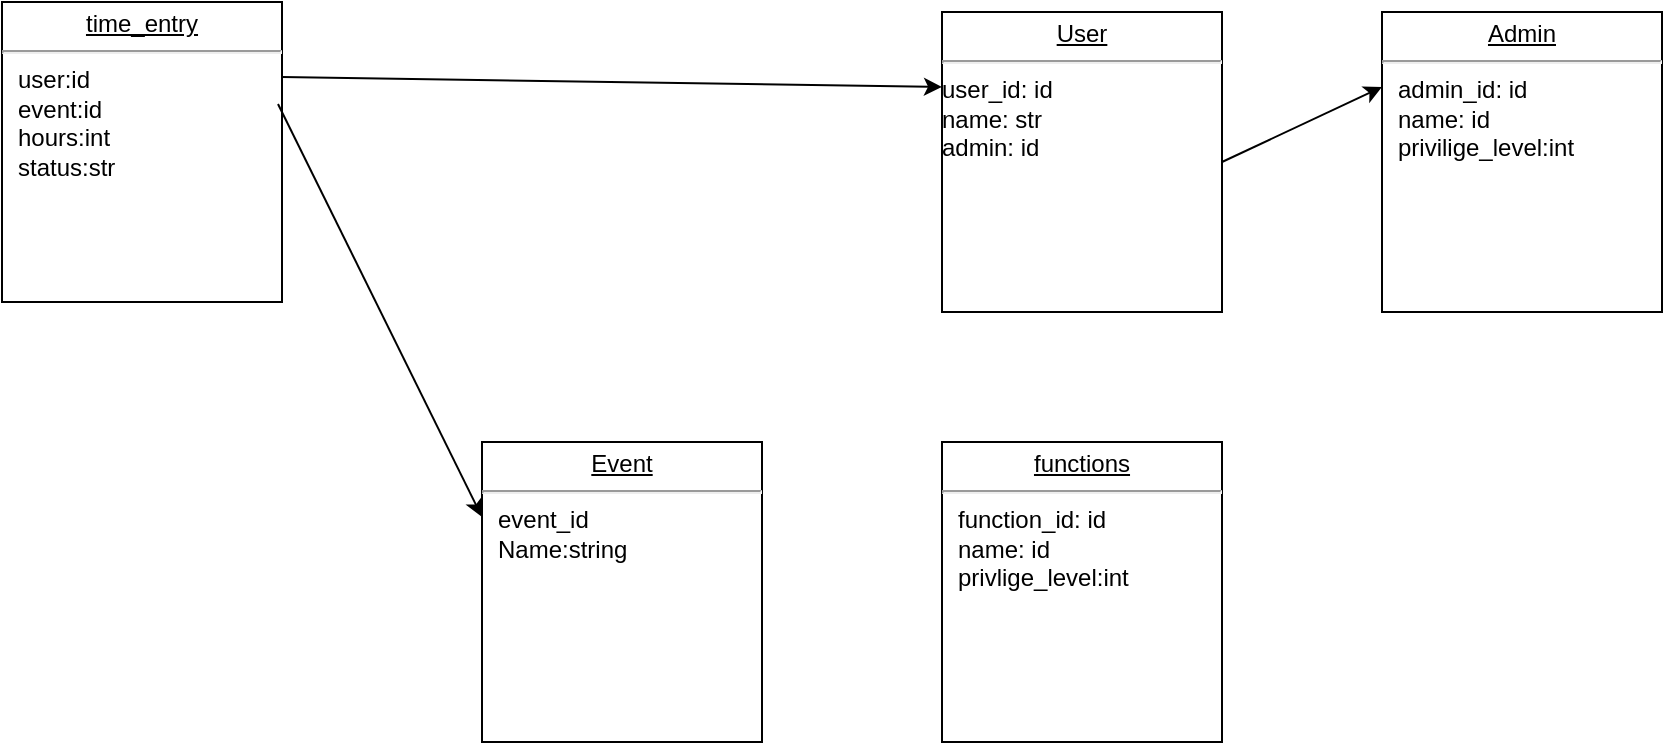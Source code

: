 <mxfile version="15.2.9"><diagram name="Page-1" id="a7904f86-f2b4-8e86-fa97-74104820619b"><mxGraphModel dx="1422" dy="900" grid="1" gridSize="10" guides="1" tooltips="1" connect="1" arrows="1" fold="1" page="1" pageScale="1" pageWidth="1100" pageHeight="850" background="none" math="0" shadow="0"><root><mxCell id="0"/><mxCell id="1" parent="0"/><mxCell id="24794b860abc3c2d-19" value="&lt;p style=&quot;margin: 0px ; margin-top: 4px ; text-align: center ; text-decoration: underline&quot;&gt;Event&lt;/p&gt;&lt;hr&gt;&lt;p style=&quot;margin: 0px ; margin-left: 8px&quot;&gt;event_id&lt;br&gt;&lt;/p&gt;&lt;p style=&quot;margin: 0px ; margin-left: 8px&quot;&gt;Name:string&lt;/p&gt;" style="verticalAlign=top;align=left;overflow=fill;fontSize=12;fontFamily=Helvetica;html=1;rounded=0;shadow=0;comic=0;labelBackgroundColor=none;strokeWidth=1" parent="1" vertex="1"><mxGeometry x="410" y="340" width="140" height="150" as="geometry"/></mxCell><mxCell id="ujT1A3LdfXEyps80zN37-1" value="&lt;p style=&quot;margin: 0px ; margin-top: 4px ; text-align: center ; text-decoration: underline&quot;&gt;User&lt;/p&gt;&lt;hr&gt;&lt;div&gt;user_id: id&lt;/div&gt;&lt;div&gt;name: str&lt;/div&gt;&lt;div&gt;admin: id&lt;br&gt;&lt;/div&gt;" style="verticalAlign=top;align=left;overflow=fill;fontSize=12;fontFamily=Helvetica;html=1;rounded=0;shadow=0;comic=0;labelBackgroundColor=none;strokeWidth=1" parent="1" vertex="1"><mxGeometry x="640" y="125" width="140" height="150" as="geometry"/></mxCell><mxCell id="ujT1A3LdfXEyps80zN37-2" value="&lt;p style=&quot;margin: 0px ; margin-top: 4px ; text-align: center ; text-decoration: underline&quot;&gt;Admin&lt;/p&gt;&lt;hr&gt;&lt;p style=&quot;margin: 0px ; margin-left: 8px&quot;&gt;admin_id: id&lt;/p&gt;&lt;p style=&quot;margin: 0px ; margin-left: 8px&quot;&gt;name: id&lt;/p&gt;&lt;p style=&quot;margin: 0px ; margin-left: 8px&quot;&gt;privilige_level:int&lt;br&gt;&lt;/p&gt;" style="verticalAlign=top;align=left;overflow=fill;fontSize=12;fontFamily=Helvetica;html=1;rounded=0;shadow=0;comic=0;labelBackgroundColor=none;strokeWidth=1" parent="1" vertex="1"><mxGeometry x="860" y="125" width="140" height="150" as="geometry"/></mxCell><mxCell id="ujT1A3LdfXEyps80zN37-3" value="&lt;p style=&quot;margin: 0px ; margin-top: 4px ; text-align: center ; text-decoration: underline&quot;&gt;time_entry&lt;/p&gt;&lt;hr&gt;&lt;p style=&quot;margin: 0px ; margin-left: 8px&quot;&gt;user:id&lt;/p&gt;&lt;p style=&quot;margin: 0px ; margin-left: 8px&quot;&gt;event:id&lt;/p&gt;&lt;p style=&quot;margin: 0px ; margin-left: 8px&quot;&gt;hours:int&lt;/p&gt;&lt;p style=&quot;margin: 0px ; margin-left: 8px&quot;&gt;status:str&lt;br&gt;&lt;/p&gt;" style="verticalAlign=top;align=left;overflow=fill;fontSize=12;fontFamily=Helvetica;html=1;rounded=0;shadow=0;comic=0;labelBackgroundColor=none;strokeWidth=1" parent="1" vertex="1"><mxGeometry x="170" y="120" width="140" height="150" as="geometry"/></mxCell><mxCell id="ujT1A3LdfXEyps80zN37-4" value="" style="endArrow=classic;html=1;entryX=0;entryY=0.25;entryDx=0;entryDy=0;exitX=1;exitY=0.5;exitDx=0;exitDy=0;" parent="1" source="ujT1A3LdfXEyps80zN37-1" target="ujT1A3LdfXEyps80zN37-2" edge="1"><mxGeometry width="50" height="50" relative="1" as="geometry"><mxPoint x="500" y="400" as="sourcePoint"/><mxPoint x="550" y="350" as="targetPoint"/></mxGeometry></mxCell><mxCell id="ujT1A3LdfXEyps80zN37-5" value="" style="endArrow=classic;html=1;entryX=0;entryY=0.25;entryDx=0;entryDy=0;" parent="1" target="24794b860abc3c2d-19" edge="1"><mxGeometry width="50" height="50" relative="1" as="geometry"><mxPoint x="308" y="171" as="sourcePoint"/><mxPoint x="330" y="360" as="targetPoint"/></mxGeometry></mxCell><mxCell id="ujT1A3LdfXEyps80zN37-6" value="" style="endArrow=classic;html=1;entryX=0;entryY=0.25;entryDx=0;entryDy=0;exitX=1;exitY=0.25;exitDx=0;exitDy=0;" parent="1" source="ujT1A3LdfXEyps80zN37-3" target="ujT1A3LdfXEyps80zN37-1" edge="1"><mxGeometry width="50" height="50" relative="1" as="geometry"><mxPoint x="560" y="163" as="sourcePoint"/><mxPoint x="550" y="350" as="targetPoint"/></mxGeometry></mxCell><mxCell id="ujT1A3LdfXEyps80zN37-7" value="&lt;p style=&quot;margin: 0px ; margin-top: 4px ; text-align: center ; text-decoration: underline&quot;&gt;functions&lt;/p&gt;&lt;hr&gt;&lt;p style=&quot;margin: 0px ; margin-left: 8px&quot;&gt;function_id: id&lt;br&gt;&lt;/p&gt;&lt;p style=&quot;margin: 0px ; margin-left: 8px&quot;&gt;name: id&lt;/p&gt;&lt;p style=&quot;margin: 0px ; margin-left: 8px&quot;&gt;privlige_level:int&lt;br&gt;&lt;/p&gt;" style="verticalAlign=top;align=left;overflow=fill;fontSize=12;fontFamily=Helvetica;html=1;rounded=0;shadow=0;comic=0;labelBackgroundColor=none;strokeWidth=1" parent="1" vertex="1"><mxGeometry x="640" y="340" width="140" height="150" as="geometry"/></mxCell></root></mxGraphModel></diagram></mxfile>